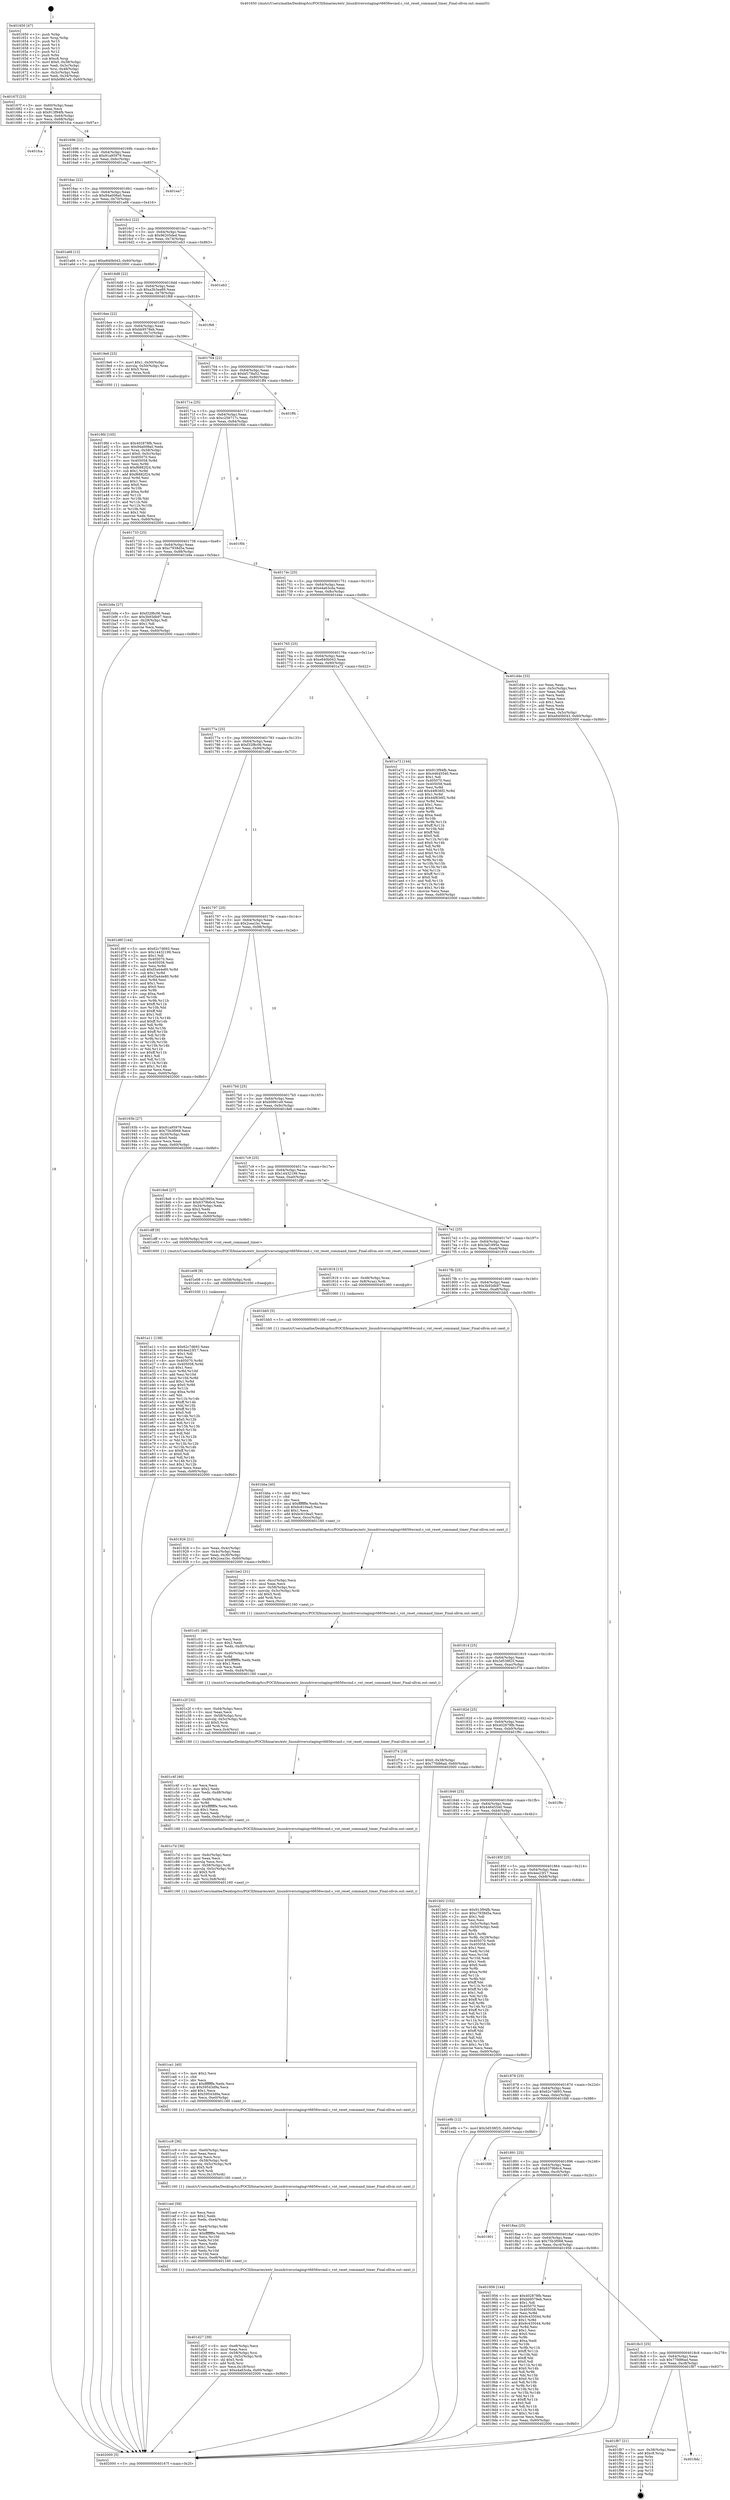 digraph "0x401650" {
  label = "0x401650 (/mnt/c/Users/mathe/Desktop/tcc/POCII/binaries/extr_linuxdriversstagingvt6656wcmd.c_vnt_reset_command_timer_Final-ollvm.out::main(0))"
  labelloc = "t"
  node[shape=record]

  Entry [label="",width=0.3,height=0.3,shape=circle,fillcolor=black,style=filled]
  "0x40167f" [label="{
     0x40167f [23]\l
     | [instrs]\l
     &nbsp;&nbsp;0x40167f \<+3\>: mov -0x60(%rbp),%eax\l
     &nbsp;&nbsp;0x401682 \<+2\>: mov %eax,%ecx\l
     &nbsp;&nbsp;0x401684 \<+6\>: sub $0x913f94fb,%ecx\l
     &nbsp;&nbsp;0x40168a \<+3\>: mov %eax,-0x64(%rbp)\l
     &nbsp;&nbsp;0x40168d \<+3\>: mov %ecx,-0x68(%rbp)\l
     &nbsp;&nbsp;0x401690 \<+6\>: je 0000000000401fca \<main+0x97a\>\l
  }"]
  "0x401fca" [label="{
     0x401fca\l
  }", style=dashed]
  "0x401696" [label="{
     0x401696 [22]\l
     | [instrs]\l
     &nbsp;&nbsp;0x401696 \<+5\>: jmp 000000000040169b \<main+0x4b\>\l
     &nbsp;&nbsp;0x40169b \<+3\>: mov -0x64(%rbp),%eax\l
     &nbsp;&nbsp;0x40169e \<+5\>: sub $0x91a95979,%eax\l
     &nbsp;&nbsp;0x4016a3 \<+3\>: mov %eax,-0x6c(%rbp)\l
     &nbsp;&nbsp;0x4016a6 \<+6\>: je 0000000000401ea7 \<main+0x857\>\l
  }"]
  Exit [label="",width=0.3,height=0.3,shape=circle,fillcolor=black,style=filled,peripheries=2]
  "0x401ea7" [label="{
     0x401ea7\l
  }", style=dashed]
  "0x4016ac" [label="{
     0x4016ac [22]\l
     | [instrs]\l
     &nbsp;&nbsp;0x4016ac \<+5\>: jmp 00000000004016b1 \<main+0x61\>\l
     &nbsp;&nbsp;0x4016b1 \<+3\>: mov -0x64(%rbp),%eax\l
     &nbsp;&nbsp;0x4016b4 \<+5\>: sub $0x94a008a0,%eax\l
     &nbsp;&nbsp;0x4016b9 \<+3\>: mov %eax,-0x70(%rbp)\l
     &nbsp;&nbsp;0x4016bc \<+6\>: je 0000000000401a66 \<main+0x416\>\l
  }"]
  "0x4018dc" [label="{
     0x4018dc\l
  }", style=dashed]
  "0x401a66" [label="{
     0x401a66 [12]\l
     | [instrs]\l
     &nbsp;&nbsp;0x401a66 \<+7\>: movl $0xe840b043,-0x60(%rbp)\l
     &nbsp;&nbsp;0x401a6d \<+5\>: jmp 0000000000402000 \<main+0x9b0\>\l
  }"]
  "0x4016c2" [label="{
     0x4016c2 [22]\l
     | [instrs]\l
     &nbsp;&nbsp;0x4016c2 \<+5\>: jmp 00000000004016c7 \<main+0x77\>\l
     &nbsp;&nbsp;0x4016c7 \<+3\>: mov -0x64(%rbp),%eax\l
     &nbsp;&nbsp;0x4016ca \<+5\>: sub $0x96205ded,%eax\l
     &nbsp;&nbsp;0x4016cf \<+3\>: mov %eax,-0x74(%rbp)\l
     &nbsp;&nbsp;0x4016d2 \<+6\>: je 0000000000401eb3 \<main+0x863\>\l
  }"]
  "0x401f87" [label="{
     0x401f87 [21]\l
     | [instrs]\l
     &nbsp;&nbsp;0x401f87 \<+3\>: mov -0x38(%rbp),%eax\l
     &nbsp;&nbsp;0x401f8a \<+7\>: add $0xc8,%rsp\l
     &nbsp;&nbsp;0x401f91 \<+1\>: pop %rbx\l
     &nbsp;&nbsp;0x401f92 \<+2\>: pop %r12\l
     &nbsp;&nbsp;0x401f94 \<+2\>: pop %r13\l
     &nbsp;&nbsp;0x401f96 \<+2\>: pop %r14\l
     &nbsp;&nbsp;0x401f98 \<+2\>: pop %r15\l
     &nbsp;&nbsp;0x401f9a \<+1\>: pop %rbp\l
     &nbsp;&nbsp;0x401f9b \<+1\>: ret\l
  }"]
  "0x401eb3" [label="{
     0x401eb3\l
  }", style=dashed]
  "0x4016d8" [label="{
     0x4016d8 [22]\l
     | [instrs]\l
     &nbsp;&nbsp;0x4016d8 \<+5\>: jmp 00000000004016dd \<main+0x8d\>\l
     &nbsp;&nbsp;0x4016dd \<+3\>: mov -0x64(%rbp),%eax\l
     &nbsp;&nbsp;0x4016e0 \<+5\>: sub $0xa3b3ea89,%eax\l
     &nbsp;&nbsp;0x4016e5 \<+3\>: mov %eax,-0x78(%rbp)\l
     &nbsp;&nbsp;0x4016e8 \<+6\>: je 0000000000401f68 \<main+0x918\>\l
  }"]
  "0x401e11" [label="{
     0x401e11 [138]\l
     | [instrs]\l
     &nbsp;&nbsp;0x401e11 \<+5\>: mov $0x62c7d693,%eax\l
     &nbsp;&nbsp;0x401e16 \<+5\>: mov $0x4ee23f17,%ecx\l
     &nbsp;&nbsp;0x401e1b \<+2\>: mov $0x1,%dl\l
     &nbsp;&nbsp;0x401e1d \<+2\>: xor %esi,%esi\l
     &nbsp;&nbsp;0x401e1f \<+8\>: mov 0x405070,%r8d\l
     &nbsp;&nbsp;0x401e27 \<+8\>: mov 0x405058,%r9d\l
     &nbsp;&nbsp;0x401e2f \<+3\>: sub $0x1,%esi\l
     &nbsp;&nbsp;0x401e32 \<+3\>: mov %r8d,%r10d\l
     &nbsp;&nbsp;0x401e35 \<+3\>: add %esi,%r10d\l
     &nbsp;&nbsp;0x401e38 \<+4\>: imul %r10d,%r8d\l
     &nbsp;&nbsp;0x401e3c \<+4\>: and $0x1,%r8d\l
     &nbsp;&nbsp;0x401e40 \<+4\>: cmp $0x0,%r8d\l
     &nbsp;&nbsp;0x401e44 \<+4\>: sete %r11b\l
     &nbsp;&nbsp;0x401e48 \<+4\>: cmp $0xa,%r9d\l
     &nbsp;&nbsp;0x401e4c \<+3\>: setl %bl\l
     &nbsp;&nbsp;0x401e4f \<+3\>: mov %r11b,%r14b\l
     &nbsp;&nbsp;0x401e52 \<+4\>: xor $0xff,%r14b\l
     &nbsp;&nbsp;0x401e56 \<+3\>: mov %bl,%r15b\l
     &nbsp;&nbsp;0x401e59 \<+4\>: xor $0xff,%r15b\l
     &nbsp;&nbsp;0x401e5d \<+3\>: xor $0x0,%dl\l
     &nbsp;&nbsp;0x401e60 \<+3\>: mov %r14b,%r12b\l
     &nbsp;&nbsp;0x401e63 \<+4\>: and $0x0,%r12b\l
     &nbsp;&nbsp;0x401e67 \<+3\>: and %dl,%r11b\l
     &nbsp;&nbsp;0x401e6a \<+3\>: mov %r15b,%r13b\l
     &nbsp;&nbsp;0x401e6d \<+4\>: and $0x0,%r13b\l
     &nbsp;&nbsp;0x401e71 \<+2\>: and %dl,%bl\l
     &nbsp;&nbsp;0x401e73 \<+3\>: or %r11b,%r12b\l
     &nbsp;&nbsp;0x401e76 \<+3\>: or %bl,%r13b\l
     &nbsp;&nbsp;0x401e79 \<+3\>: xor %r13b,%r12b\l
     &nbsp;&nbsp;0x401e7c \<+3\>: or %r15b,%r14b\l
     &nbsp;&nbsp;0x401e7f \<+4\>: xor $0xff,%r14b\l
     &nbsp;&nbsp;0x401e83 \<+3\>: or $0x0,%dl\l
     &nbsp;&nbsp;0x401e86 \<+3\>: and %dl,%r14b\l
     &nbsp;&nbsp;0x401e89 \<+3\>: or %r14b,%r12b\l
     &nbsp;&nbsp;0x401e8c \<+4\>: test $0x1,%r12b\l
     &nbsp;&nbsp;0x401e90 \<+3\>: cmovne %ecx,%eax\l
     &nbsp;&nbsp;0x401e93 \<+3\>: mov %eax,-0x60(%rbp)\l
     &nbsp;&nbsp;0x401e96 \<+5\>: jmp 0000000000402000 \<main+0x9b0\>\l
  }"]
  "0x401f68" [label="{
     0x401f68\l
  }", style=dashed]
  "0x4016ee" [label="{
     0x4016ee [22]\l
     | [instrs]\l
     &nbsp;&nbsp;0x4016ee \<+5\>: jmp 00000000004016f3 \<main+0xa3\>\l
     &nbsp;&nbsp;0x4016f3 \<+3\>: mov -0x64(%rbp),%eax\l
     &nbsp;&nbsp;0x4016f6 \<+5\>: sub $0xbb9578eb,%eax\l
     &nbsp;&nbsp;0x4016fb \<+3\>: mov %eax,-0x7c(%rbp)\l
     &nbsp;&nbsp;0x4016fe \<+6\>: je 00000000004019e6 \<main+0x396\>\l
  }"]
  "0x401e08" [label="{
     0x401e08 [9]\l
     | [instrs]\l
     &nbsp;&nbsp;0x401e08 \<+4\>: mov -0x58(%rbp),%rdi\l
     &nbsp;&nbsp;0x401e0c \<+5\>: call 0000000000401030 \<free@plt\>\l
     | [calls]\l
     &nbsp;&nbsp;0x401030 \{1\} (unknown)\l
  }"]
  "0x4019e6" [label="{
     0x4019e6 [23]\l
     | [instrs]\l
     &nbsp;&nbsp;0x4019e6 \<+7\>: movl $0x1,-0x50(%rbp)\l
     &nbsp;&nbsp;0x4019ed \<+4\>: movslq -0x50(%rbp),%rax\l
     &nbsp;&nbsp;0x4019f1 \<+4\>: shl $0x5,%rax\l
     &nbsp;&nbsp;0x4019f5 \<+3\>: mov %rax,%rdi\l
     &nbsp;&nbsp;0x4019f8 \<+5\>: call 0000000000401050 \<malloc@plt\>\l
     | [calls]\l
     &nbsp;&nbsp;0x401050 \{1\} (unknown)\l
  }"]
  "0x401704" [label="{
     0x401704 [22]\l
     | [instrs]\l
     &nbsp;&nbsp;0x401704 \<+5\>: jmp 0000000000401709 \<main+0xb9\>\l
     &nbsp;&nbsp;0x401709 \<+3\>: mov -0x64(%rbp),%eax\l
     &nbsp;&nbsp;0x40170c \<+5\>: sub $0xbf178a52,%eax\l
     &nbsp;&nbsp;0x401711 \<+3\>: mov %eax,-0x80(%rbp)\l
     &nbsp;&nbsp;0x401714 \<+6\>: je 0000000000401ff4 \<main+0x9a4\>\l
  }"]
  "0x401d27" [label="{
     0x401d27 [39]\l
     | [instrs]\l
     &nbsp;&nbsp;0x401d27 \<+6\>: mov -0xe8(%rbp),%ecx\l
     &nbsp;&nbsp;0x401d2d \<+3\>: imul %eax,%ecx\l
     &nbsp;&nbsp;0x401d30 \<+4\>: mov -0x58(%rbp),%rsi\l
     &nbsp;&nbsp;0x401d34 \<+4\>: movslq -0x5c(%rbp),%rdi\l
     &nbsp;&nbsp;0x401d38 \<+4\>: shl $0x5,%rdi\l
     &nbsp;&nbsp;0x401d3c \<+3\>: add %rdi,%rsi\l
     &nbsp;&nbsp;0x401d3f \<+3\>: mov %ecx,0x18(%rsi)\l
     &nbsp;&nbsp;0x401d42 \<+7\>: movl $0xe4a63cda,-0x60(%rbp)\l
     &nbsp;&nbsp;0x401d49 \<+5\>: jmp 0000000000402000 \<main+0x9b0\>\l
  }"]
  "0x401ff4" [label="{
     0x401ff4\l
  }", style=dashed]
  "0x40171a" [label="{
     0x40171a [25]\l
     | [instrs]\l
     &nbsp;&nbsp;0x40171a \<+5\>: jmp 000000000040171f \<main+0xcf\>\l
     &nbsp;&nbsp;0x40171f \<+3\>: mov -0x64(%rbp),%eax\l
     &nbsp;&nbsp;0x401722 \<+5\>: sub $0xc256717c,%eax\l
     &nbsp;&nbsp;0x401727 \<+6\>: mov %eax,-0x84(%rbp)\l
     &nbsp;&nbsp;0x40172d \<+6\>: je 0000000000401f0b \<main+0x8bb\>\l
  }"]
  "0x401ced" [label="{
     0x401ced [58]\l
     | [instrs]\l
     &nbsp;&nbsp;0x401ced \<+2\>: xor %ecx,%ecx\l
     &nbsp;&nbsp;0x401cef \<+5\>: mov $0x2,%edx\l
     &nbsp;&nbsp;0x401cf4 \<+6\>: mov %edx,-0xe4(%rbp)\l
     &nbsp;&nbsp;0x401cfa \<+1\>: cltd\l
     &nbsp;&nbsp;0x401cfb \<+7\>: mov -0xe4(%rbp),%r8d\l
     &nbsp;&nbsp;0x401d02 \<+3\>: idiv %r8d\l
     &nbsp;&nbsp;0x401d05 \<+6\>: imul $0xfffffffe,%edx,%edx\l
     &nbsp;&nbsp;0x401d0b \<+3\>: mov %ecx,%r10d\l
     &nbsp;&nbsp;0x401d0e \<+3\>: sub %edx,%r10d\l
     &nbsp;&nbsp;0x401d11 \<+2\>: mov %ecx,%edx\l
     &nbsp;&nbsp;0x401d13 \<+3\>: sub $0x1,%edx\l
     &nbsp;&nbsp;0x401d16 \<+3\>: add %edx,%r10d\l
     &nbsp;&nbsp;0x401d19 \<+3\>: sub %r10d,%ecx\l
     &nbsp;&nbsp;0x401d1c \<+6\>: mov %ecx,-0xe8(%rbp)\l
     &nbsp;&nbsp;0x401d22 \<+5\>: call 0000000000401160 \<next_i\>\l
     | [calls]\l
     &nbsp;&nbsp;0x401160 \{1\} (/mnt/c/Users/mathe/Desktop/tcc/POCII/binaries/extr_linuxdriversstagingvt6656wcmd.c_vnt_reset_command_timer_Final-ollvm.out::next_i)\l
  }"]
  "0x401f0b" [label="{
     0x401f0b\l
  }", style=dashed]
  "0x401733" [label="{
     0x401733 [25]\l
     | [instrs]\l
     &nbsp;&nbsp;0x401733 \<+5\>: jmp 0000000000401738 \<main+0xe8\>\l
     &nbsp;&nbsp;0x401738 \<+3\>: mov -0x64(%rbp),%eax\l
     &nbsp;&nbsp;0x40173b \<+5\>: sub $0xc7938d5a,%eax\l
     &nbsp;&nbsp;0x401740 \<+6\>: mov %eax,-0x88(%rbp)\l
     &nbsp;&nbsp;0x401746 \<+6\>: je 0000000000401b9a \<main+0x54a\>\l
  }"]
  "0x401cc9" [label="{
     0x401cc9 [36]\l
     | [instrs]\l
     &nbsp;&nbsp;0x401cc9 \<+6\>: mov -0xe0(%rbp),%ecx\l
     &nbsp;&nbsp;0x401ccf \<+3\>: imul %eax,%ecx\l
     &nbsp;&nbsp;0x401cd2 \<+3\>: movslq %ecx,%rsi\l
     &nbsp;&nbsp;0x401cd5 \<+4\>: mov -0x58(%rbp),%rdi\l
     &nbsp;&nbsp;0x401cd9 \<+4\>: movslq -0x5c(%rbp),%r9\l
     &nbsp;&nbsp;0x401cdd \<+4\>: shl $0x5,%r9\l
     &nbsp;&nbsp;0x401ce1 \<+3\>: add %r9,%rdi\l
     &nbsp;&nbsp;0x401ce4 \<+4\>: mov %rsi,0x10(%rdi)\l
     &nbsp;&nbsp;0x401ce8 \<+5\>: call 0000000000401160 \<next_i\>\l
     | [calls]\l
     &nbsp;&nbsp;0x401160 \{1\} (/mnt/c/Users/mathe/Desktop/tcc/POCII/binaries/extr_linuxdriversstagingvt6656wcmd.c_vnt_reset_command_timer_Final-ollvm.out::next_i)\l
  }"]
  "0x401b9a" [label="{
     0x401b9a [27]\l
     | [instrs]\l
     &nbsp;&nbsp;0x401b9a \<+5\>: mov $0xf32f8c06,%eax\l
     &nbsp;&nbsp;0x401b9f \<+5\>: mov $0x3b93db97,%ecx\l
     &nbsp;&nbsp;0x401ba4 \<+3\>: mov -0x29(%rbp),%dl\l
     &nbsp;&nbsp;0x401ba7 \<+3\>: test $0x1,%dl\l
     &nbsp;&nbsp;0x401baa \<+3\>: cmovne %ecx,%eax\l
     &nbsp;&nbsp;0x401bad \<+3\>: mov %eax,-0x60(%rbp)\l
     &nbsp;&nbsp;0x401bb0 \<+5\>: jmp 0000000000402000 \<main+0x9b0\>\l
  }"]
  "0x40174c" [label="{
     0x40174c [25]\l
     | [instrs]\l
     &nbsp;&nbsp;0x40174c \<+5\>: jmp 0000000000401751 \<main+0x101\>\l
     &nbsp;&nbsp;0x401751 \<+3\>: mov -0x64(%rbp),%eax\l
     &nbsp;&nbsp;0x401754 \<+5\>: sub $0xe4a63cda,%eax\l
     &nbsp;&nbsp;0x401759 \<+6\>: mov %eax,-0x8c(%rbp)\l
     &nbsp;&nbsp;0x40175f \<+6\>: je 0000000000401d4e \<main+0x6fe\>\l
  }"]
  "0x401ca1" [label="{
     0x401ca1 [40]\l
     | [instrs]\l
     &nbsp;&nbsp;0x401ca1 \<+5\>: mov $0x2,%ecx\l
     &nbsp;&nbsp;0x401ca6 \<+1\>: cltd\l
     &nbsp;&nbsp;0x401ca7 \<+2\>: idiv %ecx\l
     &nbsp;&nbsp;0x401ca9 \<+6\>: imul $0xfffffffe,%edx,%ecx\l
     &nbsp;&nbsp;0x401caf \<+6\>: sub $0x59543d9a,%ecx\l
     &nbsp;&nbsp;0x401cb5 \<+3\>: add $0x1,%ecx\l
     &nbsp;&nbsp;0x401cb8 \<+6\>: add $0x59543d9a,%ecx\l
     &nbsp;&nbsp;0x401cbe \<+6\>: mov %ecx,-0xe0(%rbp)\l
     &nbsp;&nbsp;0x401cc4 \<+5\>: call 0000000000401160 \<next_i\>\l
     | [calls]\l
     &nbsp;&nbsp;0x401160 \{1\} (/mnt/c/Users/mathe/Desktop/tcc/POCII/binaries/extr_linuxdriversstagingvt6656wcmd.c_vnt_reset_command_timer_Final-ollvm.out::next_i)\l
  }"]
  "0x401d4e" [label="{
     0x401d4e [33]\l
     | [instrs]\l
     &nbsp;&nbsp;0x401d4e \<+2\>: xor %eax,%eax\l
     &nbsp;&nbsp;0x401d50 \<+3\>: mov -0x5c(%rbp),%ecx\l
     &nbsp;&nbsp;0x401d53 \<+2\>: mov %eax,%edx\l
     &nbsp;&nbsp;0x401d55 \<+2\>: sub %ecx,%edx\l
     &nbsp;&nbsp;0x401d57 \<+2\>: mov %eax,%ecx\l
     &nbsp;&nbsp;0x401d59 \<+3\>: sub $0x1,%ecx\l
     &nbsp;&nbsp;0x401d5c \<+2\>: add %ecx,%edx\l
     &nbsp;&nbsp;0x401d5e \<+2\>: sub %edx,%eax\l
     &nbsp;&nbsp;0x401d60 \<+3\>: mov %eax,-0x5c(%rbp)\l
     &nbsp;&nbsp;0x401d63 \<+7\>: movl $0xe840b043,-0x60(%rbp)\l
     &nbsp;&nbsp;0x401d6a \<+5\>: jmp 0000000000402000 \<main+0x9b0\>\l
  }"]
  "0x401765" [label="{
     0x401765 [25]\l
     | [instrs]\l
     &nbsp;&nbsp;0x401765 \<+5\>: jmp 000000000040176a \<main+0x11a\>\l
     &nbsp;&nbsp;0x40176a \<+3\>: mov -0x64(%rbp),%eax\l
     &nbsp;&nbsp;0x40176d \<+5\>: sub $0xe840b043,%eax\l
     &nbsp;&nbsp;0x401772 \<+6\>: mov %eax,-0x90(%rbp)\l
     &nbsp;&nbsp;0x401778 \<+6\>: je 0000000000401a72 \<main+0x422\>\l
  }"]
  "0x401c7d" [label="{
     0x401c7d [36]\l
     | [instrs]\l
     &nbsp;&nbsp;0x401c7d \<+6\>: mov -0xdc(%rbp),%ecx\l
     &nbsp;&nbsp;0x401c83 \<+3\>: imul %eax,%ecx\l
     &nbsp;&nbsp;0x401c86 \<+3\>: movslq %ecx,%rsi\l
     &nbsp;&nbsp;0x401c89 \<+4\>: mov -0x58(%rbp),%rdi\l
     &nbsp;&nbsp;0x401c8d \<+4\>: movslq -0x5c(%rbp),%r9\l
     &nbsp;&nbsp;0x401c91 \<+4\>: shl $0x5,%r9\l
     &nbsp;&nbsp;0x401c95 \<+3\>: add %r9,%rdi\l
     &nbsp;&nbsp;0x401c98 \<+4\>: mov %rsi,0x8(%rdi)\l
     &nbsp;&nbsp;0x401c9c \<+5\>: call 0000000000401160 \<next_i\>\l
     | [calls]\l
     &nbsp;&nbsp;0x401160 \{1\} (/mnt/c/Users/mathe/Desktop/tcc/POCII/binaries/extr_linuxdriversstagingvt6656wcmd.c_vnt_reset_command_timer_Final-ollvm.out::next_i)\l
  }"]
  "0x401a72" [label="{
     0x401a72 [144]\l
     | [instrs]\l
     &nbsp;&nbsp;0x401a72 \<+5\>: mov $0x913f94fb,%eax\l
     &nbsp;&nbsp;0x401a77 \<+5\>: mov $0x44645540,%ecx\l
     &nbsp;&nbsp;0x401a7c \<+2\>: mov $0x1,%dl\l
     &nbsp;&nbsp;0x401a7e \<+7\>: mov 0x405070,%esi\l
     &nbsp;&nbsp;0x401a85 \<+7\>: mov 0x405058,%edi\l
     &nbsp;&nbsp;0x401a8c \<+3\>: mov %esi,%r8d\l
     &nbsp;&nbsp;0x401a8f \<+7\>: add $0x44f636f2,%r8d\l
     &nbsp;&nbsp;0x401a96 \<+4\>: sub $0x1,%r8d\l
     &nbsp;&nbsp;0x401a9a \<+7\>: sub $0x44f636f2,%r8d\l
     &nbsp;&nbsp;0x401aa1 \<+4\>: imul %r8d,%esi\l
     &nbsp;&nbsp;0x401aa5 \<+3\>: and $0x1,%esi\l
     &nbsp;&nbsp;0x401aa8 \<+3\>: cmp $0x0,%esi\l
     &nbsp;&nbsp;0x401aab \<+4\>: sete %r9b\l
     &nbsp;&nbsp;0x401aaf \<+3\>: cmp $0xa,%edi\l
     &nbsp;&nbsp;0x401ab2 \<+4\>: setl %r10b\l
     &nbsp;&nbsp;0x401ab6 \<+3\>: mov %r9b,%r11b\l
     &nbsp;&nbsp;0x401ab9 \<+4\>: xor $0xff,%r11b\l
     &nbsp;&nbsp;0x401abd \<+3\>: mov %r10b,%bl\l
     &nbsp;&nbsp;0x401ac0 \<+3\>: xor $0xff,%bl\l
     &nbsp;&nbsp;0x401ac3 \<+3\>: xor $0x0,%dl\l
     &nbsp;&nbsp;0x401ac6 \<+3\>: mov %r11b,%r14b\l
     &nbsp;&nbsp;0x401ac9 \<+4\>: and $0x0,%r14b\l
     &nbsp;&nbsp;0x401acd \<+3\>: and %dl,%r9b\l
     &nbsp;&nbsp;0x401ad0 \<+3\>: mov %bl,%r15b\l
     &nbsp;&nbsp;0x401ad3 \<+4\>: and $0x0,%r15b\l
     &nbsp;&nbsp;0x401ad7 \<+3\>: and %dl,%r10b\l
     &nbsp;&nbsp;0x401ada \<+3\>: or %r9b,%r14b\l
     &nbsp;&nbsp;0x401add \<+3\>: or %r10b,%r15b\l
     &nbsp;&nbsp;0x401ae0 \<+3\>: xor %r15b,%r14b\l
     &nbsp;&nbsp;0x401ae3 \<+3\>: or %bl,%r11b\l
     &nbsp;&nbsp;0x401ae6 \<+4\>: xor $0xff,%r11b\l
     &nbsp;&nbsp;0x401aea \<+3\>: or $0x0,%dl\l
     &nbsp;&nbsp;0x401aed \<+3\>: and %dl,%r11b\l
     &nbsp;&nbsp;0x401af0 \<+3\>: or %r11b,%r14b\l
     &nbsp;&nbsp;0x401af3 \<+4\>: test $0x1,%r14b\l
     &nbsp;&nbsp;0x401af7 \<+3\>: cmovne %ecx,%eax\l
     &nbsp;&nbsp;0x401afa \<+3\>: mov %eax,-0x60(%rbp)\l
     &nbsp;&nbsp;0x401afd \<+5\>: jmp 0000000000402000 \<main+0x9b0\>\l
  }"]
  "0x40177e" [label="{
     0x40177e [25]\l
     | [instrs]\l
     &nbsp;&nbsp;0x40177e \<+5\>: jmp 0000000000401783 \<main+0x133\>\l
     &nbsp;&nbsp;0x401783 \<+3\>: mov -0x64(%rbp),%eax\l
     &nbsp;&nbsp;0x401786 \<+5\>: sub $0xf32f8c06,%eax\l
     &nbsp;&nbsp;0x40178b \<+6\>: mov %eax,-0x94(%rbp)\l
     &nbsp;&nbsp;0x401791 \<+6\>: je 0000000000401d6f \<main+0x71f\>\l
  }"]
  "0x401c4f" [label="{
     0x401c4f [46]\l
     | [instrs]\l
     &nbsp;&nbsp;0x401c4f \<+2\>: xor %ecx,%ecx\l
     &nbsp;&nbsp;0x401c51 \<+5\>: mov $0x2,%edx\l
     &nbsp;&nbsp;0x401c56 \<+6\>: mov %edx,-0xd8(%rbp)\l
     &nbsp;&nbsp;0x401c5c \<+1\>: cltd\l
     &nbsp;&nbsp;0x401c5d \<+7\>: mov -0xd8(%rbp),%r8d\l
     &nbsp;&nbsp;0x401c64 \<+3\>: idiv %r8d\l
     &nbsp;&nbsp;0x401c67 \<+6\>: imul $0xfffffffe,%edx,%edx\l
     &nbsp;&nbsp;0x401c6d \<+3\>: sub $0x1,%ecx\l
     &nbsp;&nbsp;0x401c70 \<+2\>: sub %ecx,%edx\l
     &nbsp;&nbsp;0x401c72 \<+6\>: mov %edx,-0xdc(%rbp)\l
     &nbsp;&nbsp;0x401c78 \<+5\>: call 0000000000401160 \<next_i\>\l
     | [calls]\l
     &nbsp;&nbsp;0x401160 \{1\} (/mnt/c/Users/mathe/Desktop/tcc/POCII/binaries/extr_linuxdriversstagingvt6656wcmd.c_vnt_reset_command_timer_Final-ollvm.out::next_i)\l
  }"]
  "0x401d6f" [label="{
     0x401d6f [144]\l
     | [instrs]\l
     &nbsp;&nbsp;0x401d6f \<+5\>: mov $0x62c7d693,%eax\l
     &nbsp;&nbsp;0x401d74 \<+5\>: mov $0x14432199,%ecx\l
     &nbsp;&nbsp;0x401d79 \<+2\>: mov $0x1,%dl\l
     &nbsp;&nbsp;0x401d7b \<+7\>: mov 0x405070,%esi\l
     &nbsp;&nbsp;0x401d82 \<+7\>: mov 0x405058,%edi\l
     &nbsp;&nbsp;0x401d89 \<+3\>: mov %esi,%r8d\l
     &nbsp;&nbsp;0x401d8c \<+7\>: sub $0xf3a44e80,%r8d\l
     &nbsp;&nbsp;0x401d93 \<+4\>: sub $0x1,%r8d\l
     &nbsp;&nbsp;0x401d97 \<+7\>: add $0xf3a44e80,%r8d\l
     &nbsp;&nbsp;0x401d9e \<+4\>: imul %r8d,%esi\l
     &nbsp;&nbsp;0x401da2 \<+3\>: and $0x1,%esi\l
     &nbsp;&nbsp;0x401da5 \<+3\>: cmp $0x0,%esi\l
     &nbsp;&nbsp;0x401da8 \<+4\>: sete %r9b\l
     &nbsp;&nbsp;0x401dac \<+3\>: cmp $0xa,%edi\l
     &nbsp;&nbsp;0x401daf \<+4\>: setl %r10b\l
     &nbsp;&nbsp;0x401db3 \<+3\>: mov %r9b,%r11b\l
     &nbsp;&nbsp;0x401db6 \<+4\>: xor $0xff,%r11b\l
     &nbsp;&nbsp;0x401dba \<+3\>: mov %r10b,%bl\l
     &nbsp;&nbsp;0x401dbd \<+3\>: xor $0xff,%bl\l
     &nbsp;&nbsp;0x401dc0 \<+3\>: xor $0x1,%dl\l
     &nbsp;&nbsp;0x401dc3 \<+3\>: mov %r11b,%r14b\l
     &nbsp;&nbsp;0x401dc6 \<+4\>: and $0xff,%r14b\l
     &nbsp;&nbsp;0x401dca \<+3\>: and %dl,%r9b\l
     &nbsp;&nbsp;0x401dcd \<+3\>: mov %bl,%r15b\l
     &nbsp;&nbsp;0x401dd0 \<+4\>: and $0xff,%r15b\l
     &nbsp;&nbsp;0x401dd4 \<+3\>: and %dl,%r10b\l
     &nbsp;&nbsp;0x401dd7 \<+3\>: or %r9b,%r14b\l
     &nbsp;&nbsp;0x401dda \<+3\>: or %r10b,%r15b\l
     &nbsp;&nbsp;0x401ddd \<+3\>: xor %r15b,%r14b\l
     &nbsp;&nbsp;0x401de0 \<+3\>: or %bl,%r11b\l
     &nbsp;&nbsp;0x401de3 \<+4\>: xor $0xff,%r11b\l
     &nbsp;&nbsp;0x401de7 \<+3\>: or $0x1,%dl\l
     &nbsp;&nbsp;0x401dea \<+3\>: and %dl,%r11b\l
     &nbsp;&nbsp;0x401ded \<+3\>: or %r11b,%r14b\l
     &nbsp;&nbsp;0x401df0 \<+4\>: test $0x1,%r14b\l
     &nbsp;&nbsp;0x401df4 \<+3\>: cmovne %ecx,%eax\l
     &nbsp;&nbsp;0x401df7 \<+3\>: mov %eax,-0x60(%rbp)\l
     &nbsp;&nbsp;0x401dfa \<+5\>: jmp 0000000000402000 \<main+0x9b0\>\l
  }"]
  "0x401797" [label="{
     0x401797 [25]\l
     | [instrs]\l
     &nbsp;&nbsp;0x401797 \<+5\>: jmp 000000000040179c \<main+0x14c\>\l
     &nbsp;&nbsp;0x40179c \<+3\>: mov -0x64(%rbp),%eax\l
     &nbsp;&nbsp;0x40179f \<+5\>: sub $0x2cea1bc,%eax\l
     &nbsp;&nbsp;0x4017a4 \<+6\>: mov %eax,-0x98(%rbp)\l
     &nbsp;&nbsp;0x4017aa \<+6\>: je 000000000040193b \<main+0x2eb\>\l
  }"]
  "0x401c2f" [label="{
     0x401c2f [32]\l
     | [instrs]\l
     &nbsp;&nbsp;0x401c2f \<+6\>: mov -0xd4(%rbp),%ecx\l
     &nbsp;&nbsp;0x401c35 \<+3\>: imul %eax,%ecx\l
     &nbsp;&nbsp;0x401c38 \<+4\>: mov -0x58(%rbp),%rsi\l
     &nbsp;&nbsp;0x401c3c \<+4\>: movslq -0x5c(%rbp),%rdi\l
     &nbsp;&nbsp;0x401c40 \<+4\>: shl $0x5,%rdi\l
     &nbsp;&nbsp;0x401c44 \<+3\>: add %rdi,%rsi\l
     &nbsp;&nbsp;0x401c47 \<+3\>: mov %ecx,0x4(%rsi)\l
     &nbsp;&nbsp;0x401c4a \<+5\>: call 0000000000401160 \<next_i\>\l
     | [calls]\l
     &nbsp;&nbsp;0x401160 \{1\} (/mnt/c/Users/mathe/Desktop/tcc/POCII/binaries/extr_linuxdriversstagingvt6656wcmd.c_vnt_reset_command_timer_Final-ollvm.out::next_i)\l
  }"]
  "0x40193b" [label="{
     0x40193b [27]\l
     | [instrs]\l
     &nbsp;&nbsp;0x40193b \<+5\>: mov $0x91a95979,%eax\l
     &nbsp;&nbsp;0x401940 \<+5\>: mov $0x75b3f068,%ecx\l
     &nbsp;&nbsp;0x401945 \<+3\>: mov -0x30(%rbp),%edx\l
     &nbsp;&nbsp;0x401948 \<+3\>: cmp $0x0,%edx\l
     &nbsp;&nbsp;0x40194b \<+3\>: cmove %ecx,%eax\l
     &nbsp;&nbsp;0x40194e \<+3\>: mov %eax,-0x60(%rbp)\l
     &nbsp;&nbsp;0x401951 \<+5\>: jmp 0000000000402000 \<main+0x9b0\>\l
  }"]
  "0x4017b0" [label="{
     0x4017b0 [25]\l
     | [instrs]\l
     &nbsp;&nbsp;0x4017b0 \<+5\>: jmp 00000000004017b5 \<main+0x165\>\l
     &nbsp;&nbsp;0x4017b5 \<+3\>: mov -0x64(%rbp),%eax\l
     &nbsp;&nbsp;0x4017b8 \<+5\>: sub $0xb0861e9,%eax\l
     &nbsp;&nbsp;0x4017bd \<+6\>: mov %eax,-0x9c(%rbp)\l
     &nbsp;&nbsp;0x4017c3 \<+6\>: je 00000000004018e6 \<main+0x296\>\l
  }"]
  "0x401c01" [label="{
     0x401c01 [46]\l
     | [instrs]\l
     &nbsp;&nbsp;0x401c01 \<+2\>: xor %ecx,%ecx\l
     &nbsp;&nbsp;0x401c03 \<+5\>: mov $0x2,%edx\l
     &nbsp;&nbsp;0x401c08 \<+6\>: mov %edx,-0xd0(%rbp)\l
     &nbsp;&nbsp;0x401c0e \<+1\>: cltd\l
     &nbsp;&nbsp;0x401c0f \<+7\>: mov -0xd0(%rbp),%r8d\l
     &nbsp;&nbsp;0x401c16 \<+3\>: idiv %r8d\l
     &nbsp;&nbsp;0x401c19 \<+6\>: imul $0xfffffffe,%edx,%edx\l
     &nbsp;&nbsp;0x401c1f \<+3\>: sub $0x1,%ecx\l
     &nbsp;&nbsp;0x401c22 \<+2\>: sub %ecx,%edx\l
     &nbsp;&nbsp;0x401c24 \<+6\>: mov %edx,-0xd4(%rbp)\l
     &nbsp;&nbsp;0x401c2a \<+5\>: call 0000000000401160 \<next_i\>\l
     | [calls]\l
     &nbsp;&nbsp;0x401160 \{1\} (/mnt/c/Users/mathe/Desktop/tcc/POCII/binaries/extr_linuxdriversstagingvt6656wcmd.c_vnt_reset_command_timer_Final-ollvm.out::next_i)\l
  }"]
  "0x4018e6" [label="{
     0x4018e6 [27]\l
     | [instrs]\l
     &nbsp;&nbsp;0x4018e6 \<+5\>: mov $0x3af1995e,%eax\l
     &nbsp;&nbsp;0x4018eb \<+5\>: mov $0x6379b6c4,%ecx\l
     &nbsp;&nbsp;0x4018f0 \<+3\>: mov -0x34(%rbp),%edx\l
     &nbsp;&nbsp;0x4018f3 \<+3\>: cmp $0x2,%edx\l
     &nbsp;&nbsp;0x4018f6 \<+3\>: cmovne %ecx,%eax\l
     &nbsp;&nbsp;0x4018f9 \<+3\>: mov %eax,-0x60(%rbp)\l
     &nbsp;&nbsp;0x4018fc \<+5\>: jmp 0000000000402000 \<main+0x9b0\>\l
  }"]
  "0x4017c9" [label="{
     0x4017c9 [25]\l
     | [instrs]\l
     &nbsp;&nbsp;0x4017c9 \<+5\>: jmp 00000000004017ce \<main+0x17e\>\l
     &nbsp;&nbsp;0x4017ce \<+3\>: mov -0x64(%rbp),%eax\l
     &nbsp;&nbsp;0x4017d1 \<+5\>: sub $0x14432199,%eax\l
     &nbsp;&nbsp;0x4017d6 \<+6\>: mov %eax,-0xa0(%rbp)\l
     &nbsp;&nbsp;0x4017dc \<+6\>: je 0000000000401dff \<main+0x7af\>\l
  }"]
  "0x402000" [label="{
     0x402000 [5]\l
     | [instrs]\l
     &nbsp;&nbsp;0x402000 \<+5\>: jmp 000000000040167f \<main+0x2f\>\l
  }"]
  "0x401650" [label="{
     0x401650 [47]\l
     | [instrs]\l
     &nbsp;&nbsp;0x401650 \<+1\>: push %rbp\l
     &nbsp;&nbsp;0x401651 \<+3\>: mov %rsp,%rbp\l
     &nbsp;&nbsp;0x401654 \<+2\>: push %r15\l
     &nbsp;&nbsp;0x401656 \<+2\>: push %r14\l
     &nbsp;&nbsp;0x401658 \<+2\>: push %r13\l
     &nbsp;&nbsp;0x40165a \<+2\>: push %r12\l
     &nbsp;&nbsp;0x40165c \<+1\>: push %rbx\l
     &nbsp;&nbsp;0x40165d \<+7\>: sub $0xc8,%rsp\l
     &nbsp;&nbsp;0x401664 \<+7\>: movl $0x0,-0x38(%rbp)\l
     &nbsp;&nbsp;0x40166b \<+3\>: mov %edi,-0x3c(%rbp)\l
     &nbsp;&nbsp;0x40166e \<+4\>: mov %rsi,-0x48(%rbp)\l
     &nbsp;&nbsp;0x401672 \<+3\>: mov -0x3c(%rbp),%edi\l
     &nbsp;&nbsp;0x401675 \<+3\>: mov %edi,-0x34(%rbp)\l
     &nbsp;&nbsp;0x401678 \<+7\>: movl $0xb0861e9,-0x60(%rbp)\l
  }"]
  "0x401be2" [label="{
     0x401be2 [31]\l
     | [instrs]\l
     &nbsp;&nbsp;0x401be2 \<+6\>: mov -0xcc(%rbp),%ecx\l
     &nbsp;&nbsp;0x401be8 \<+3\>: imul %eax,%ecx\l
     &nbsp;&nbsp;0x401beb \<+4\>: mov -0x58(%rbp),%rsi\l
     &nbsp;&nbsp;0x401bef \<+4\>: movslq -0x5c(%rbp),%rdi\l
     &nbsp;&nbsp;0x401bf3 \<+4\>: shl $0x5,%rdi\l
     &nbsp;&nbsp;0x401bf7 \<+3\>: add %rdi,%rsi\l
     &nbsp;&nbsp;0x401bfa \<+2\>: mov %ecx,(%rsi)\l
     &nbsp;&nbsp;0x401bfc \<+5\>: call 0000000000401160 \<next_i\>\l
     | [calls]\l
     &nbsp;&nbsp;0x401160 \{1\} (/mnt/c/Users/mathe/Desktop/tcc/POCII/binaries/extr_linuxdriversstagingvt6656wcmd.c_vnt_reset_command_timer_Final-ollvm.out::next_i)\l
  }"]
  "0x401dff" [label="{
     0x401dff [9]\l
     | [instrs]\l
     &nbsp;&nbsp;0x401dff \<+4\>: mov -0x58(%rbp),%rdi\l
     &nbsp;&nbsp;0x401e03 \<+5\>: call 0000000000401600 \<vnt_reset_command_timer\>\l
     | [calls]\l
     &nbsp;&nbsp;0x401600 \{1\} (/mnt/c/Users/mathe/Desktop/tcc/POCII/binaries/extr_linuxdriversstagingvt6656wcmd.c_vnt_reset_command_timer_Final-ollvm.out::vnt_reset_command_timer)\l
  }"]
  "0x4017e2" [label="{
     0x4017e2 [25]\l
     | [instrs]\l
     &nbsp;&nbsp;0x4017e2 \<+5\>: jmp 00000000004017e7 \<main+0x197\>\l
     &nbsp;&nbsp;0x4017e7 \<+3\>: mov -0x64(%rbp),%eax\l
     &nbsp;&nbsp;0x4017ea \<+5\>: sub $0x3af1995e,%eax\l
     &nbsp;&nbsp;0x4017ef \<+6\>: mov %eax,-0xa4(%rbp)\l
     &nbsp;&nbsp;0x4017f5 \<+6\>: je 0000000000401919 \<main+0x2c9\>\l
  }"]
  "0x401bba" [label="{
     0x401bba [40]\l
     | [instrs]\l
     &nbsp;&nbsp;0x401bba \<+5\>: mov $0x2,%ecx\l
     &nbsp;&nbsp;0x401bbf \<+1\>: cltd\l
     &nbsp;&nbsp;0x401bc0 \<+2\>: idiv %ecx\l
     &nbsp;&nbsp;0x401bc2 \<+6\>: imul $0xfffffffe,%edx,%ecx\l
     &nbsp;&nbsp;0x401bc8 \<+6\>: sub $0xbc610ea5,%ecx\l
     &nbsp;&nbsp;0x401bce \<+3\>: add $0x1,%ecx\l
     &nbsp;&nbsp;0x401bd1 \<+6\>: add $0xbc610ea5,%ecx\l
     &nbsp;&nbsp;0x401bd7 \<+6\>: mov %ecx,-0xcc(%rbp)\l
     &nbsp;&nbsp;0x401bdd \<+5\>: call 0000000000401160 \<next_i\>\l
     | [calls]\l
     &nbsp;&nbsp;0x401160 \{1\} (/mnt/c/Users/mathe/Desktop/tcc/POCII/binaries/extr_linuxdriversstagingvt6656wcmd.c_vnt_reset_command_timer_Final-ollvm.out::next_i)\l
  }"]
  "0x401919" [label="{
     0x401919 [13]\l
     | [instrs]\l
     &nbsp;&nbsp;0x401919 \<+4\>: mov -0x48(%rbp),%rax\l
     &nbsp;&nbsp;0x40191d \<+4\>: mov 0x8(%rax),%rdi\l
     &nbsp;&nbsp;0x401921 \<+5\>: call 0000000000401060 \<atoi@plt\>\l
     | [calls]\l
     &nbsp;&nbsp;0x401060 \{1\} (unknown)\l
  }"]
  "0x4017fb" [label="{
     0x4017fb [25]\l
     | [instrs]\l
     &nbsp;&nbsp;0x4017fb \<+5\>: jmp 0000000000401800 \<main+0x1b0\>\l
     &nbsp;&nbsp;0x401800 \<+3\>: mov -0x64(%rbp),%eax\l
     &nbsp;&nbsp;0x401803 \<+5\>: sub $0x3b93db97,%eax\l
     &nbsp;&nbsp;0x401808 \<+6\>: mov %eax,-0xa8(%rbp)\l
     &nbsp;&nbsp;0x40180e \<+6\>: je 0000000000401bb5 \<main+0x565\>\l
  }"]
  "0x401926" [label="{
     0x401926 [21]\l
     | [instrs]\l
     &nbsp;&nbsp;0x401926 \<+3\>: mov %eax,-0x4c(%rbp)\l
     &nbsp;&nbsp;0x401929 \<+3\>: mov -0x4c(%rbp),%eax\l
     &nbsp;&nbsp;0x40192c \<+3\>: mov %eax,-0x30(%rbp)\l
     &nbsp;&nbsp;0x40192f \<+7\>: movl $0x2cea1bc,-0x60(%rbp)\l
     &nbsp;&nbsp;0x401936 \<+5\>: jmp 0000000000402000 \<main+0x9b0\>\l
  }"]
  "0x4019fd" [label="{
     0x4019fd [105]\l
     | [instrs]\l
     &nbsp;&nbsp;0x4019fd \<+5\>: mov $0x402878fb,%ecx\l
     &nbsp;&nbsp;0x401a02 \<+5\>: mov $0x94a008a0,%edx\l
     &nbsp;&nbsp;0x401a07 \<+4\>: mov %rax,-0x58(%rbp)\l
     &nbsp;&nbsp;0x401a0b \<+7\>: movl $0x0,-0x5c(%rbp)\l
     &nbsp;&nbsp;0x401a12 \<+7\>: mov 0x405070,%esi\l
     &nbsp;&nbsp;0x401a19 \<+8\>: mov 0x405058,%r8d\l
     &nbsp;&nbsp;0x401a21 \<+3\>: mov %esi,%r9d\l
     &nbsp;&nbsp;0x401a24 \<+7\>: sub $0xf6882f24,%r9d\l
     &nbsp;&nbsp;0x401a2b \<+4\>: sub $0x1,%r9d\l
     &nbsp;&nbsp;0x401a2f \<+7\>: add $0xf6882f24,%r9d\l
     &nbsp;&nbsp;0x401a36 \<+4\>: imul %r9d,%esi\l
     &nbsp;&nbsp;0x401a3a \<+3\>: and $0x1,%esi\l
     &nbsp;&nbsp;0x401a3d \<+3\>: cmp $0x0,%esi\l
     &nbsp;&nbsp;0x401a40 \<+4\>: sete %r10b\l
     &nbsp;&nbsp;0x401a44 \<+4\>: cmp $0xa,%r8d\l
     &nbsp;&nbsp;0x401a48 \<+4\>: setl %r11b\l
     &nbsp;&nbsp;0x401a4c \<+3\>: mov %r10b,%bl\l
     &nbsp;&nbsp;0x401a4f \<+3\>: and %r11b,%bl\l
     &nbsp;&nbsp;0x401a52 \<+3\>: xor %r11b,%r10b\l
     &nbsp;&nbsp;0x401a55 \<+3\>: or %r10b,%bl\l
     &nbsp;&nbsp;0x401a58 \<+3\>: test $0x1,%bl\l
     &nbsp;&nbsp;0x401a5b \<+3\>: cmovne %edx,%ecx\l
     &nbsp;&nbsp;0x401a5e \<+3\>: mov %ecx,-0x60(%rbp)\l
     &nbsp;&nbsp;0x401a61 \<+5\>: jmp 0000000000402000 \<main+0x9b0\>\l
  }"]
  "0x401bb5" [label="{
     0x401bb5 [5]\l
     | [instrs]\l
     &nbsp;&nbsp;0x401bb5 \<+5\>: call 0000000000401160 \<next_i\>\l
     | [calls]\l
     &nbsp;&nbsp;0x401160 \{1\} (/mnt/c/Users/mathe/Desktop/tcc/POCII/binaries/extr_linuxdriversstagingvt6656wcmd.c_vnt_reset_command_timer_Final-ollvm.out::next_i)\l
  }"]
  "0x401814" [label="{
     0x401814 [25]\l
     | [instrs]\l
     &nbsp;&nbsp;0x401814 \<+5\>: jmp 0000000000401819 \<main+0x1c9\>\l
     &nbsp;&nbsp;0x401819 \<+3\>: mov -0x64(%rbp),%eax\l
     &nbsp;&nbsp;0x40181c \<+5\>: sub $0x3d538f25,%eax\l
     &nbsp;&nbsp;0x401821 \<+6\>: mov %eax,-0xac(%rbp)\l
     &nbsp;&nbsp;0x401827 \<+6\>: je 0000000000401f74 \<main+0x924\>\l
  }"]
  "0x4018c3" [label="{
     0x4018c3 [25]\l
     | [instrs]\l
     &nbsp;&nbsp;0x4018c3 \<+5\>: jmp 00000000004018c8 \<main+0x278\>\l
     &nbsp;&nbsp;0x4018c8 \<+3\>: mov -0x64(%rbp),%eax\l
     &nbsp;&nbsp;0x4018cb \<+5\>: sub $0x77fd86ad,%eax\l
     &nbsp;&nbsp;0x4018d0 \<+6\>: mov %eax,-0xc8(%rbp)\l
     &nbsp;&nbsp;0x4018d6 \<+6\>: je 0000000000401f87 \<main+0x937\>\l
  }"]
  "0x401f74" [label="{
     0x401f74 [19]\l
     | [instrs]\l
     &nbsp;&nbsp;0x401f74 \<+7\>: movl $0x0,-0x38(%rbp)\l
     &nbsp;&nbsp;0x401f7b \<+7\>: movl $0x77fd86ad,-0x60(%rbp)\l
     &nbsp;&nbsp;0x401f82 \<+5\>: jmp 0000000000402000 \<main+0x9b0\>\l
  }"]
  "0x40182d" [label="{
     0x40182d [25]\l
     | [instrs]\l
     &nbsp;&nbsp;0x40182d \<+5\>: jmp 0000000000401832 \<main+0x1e2\>\l
     &nbsp;&nbsp;0x401832 \<+3\>: mov -0x64(%rbp),%eax\l
     &nbsp;&nbsp;0x401835 \<+5\>: sub $0x402878fb,%eax\l
     &nbsp;&nbsp;0x40183a \<+6\>: mov %eax,-0xb0(%rbp)\l
     &nbsp;&nbsp;0x401840 \<+6\>: je 0000000000401f9c \<main+0x94c\>\l
  }"]
  "0x401956" [label="{
     0x401956 [144]\l
     | [instrs]\l
     &nbsp;&nbsp;0x401956 \<+5\>: mov $0x402878fb,%eax\l
     &nbsp;&nbsp;0x40195b \<+5\>: mov $0xbb9578eb,%ecx\l
     &nbsp;&nbsp;0x401960 \<+2\>: mov $0x1,%dl\l
     &nbsp;&nbsp;0x401962 \<+7\>: mov 0x405070,%esi\l
     &nbsp;&nbsp;0x401969 \<+7\>: mov 0x405058,%edi\l
     &nbsp;&nbsp;0x401970 \<+3\>: mov %esi,%r8d\l
     &nbsp;&nbsp;0x401973 \<+7\>: add $0x9c435044,%r8d\l
     &nbsp;&nbsp;0x40197a \<+4\>: sub $0x1,%r8d\l
     &nbsp;&nbsp;0x40197e \<+7\>: sub $0x9c435044,%r8d\l
     &nbsp;&nbsp;0x401985 \<+4\>: imul %r8d,%esi\l
     &nbsp;&nbsp;0x401989 \<+3\>: and $0x1,%esi\l
     &nbsp;&nbsp;0x40198c \<+3\>: cmp $0x0,%esi\l
     &nbsp;&nbsp;0x40198f \<+4\>: sete %r9b\l
     &nbsp;&nbsp;0x401993 \<+3\>: cmp $0xa,%edi\l
     &nbsp;&nbsp;0x401996 \<+4\>: setl %r10b\l
     &nbsp;&nbsp;0x40199a \<+3\>: mov %r9b,%r11b\l
     &nbsp;&nbsp;0x40199d \<+4\>: xor $0xff,%r11b\l
     &nbsp;&nbsp;0x4019a1 \<+3\>: mov %r10b,%bl\l
     &nbsp;&nbsp;0x4019a4 \<+3\>: xor $0xff,%bl\l
     &nbsp;&nbsp;0x4019a7 \<+3\>: xor $0x0,%dl\l
     &nbsp;&nbsp;0x4019aa \<+3\>: mov %r11b,%r14b\l
     &nbsp;&nbsp;0x4019ad \<+4\>: and $0x0,%r14b\l
     &nbsp;&nbsp;0x4019b1 \<+3\>: and %dl,%r9b\l
     &nbsp;&nbsp;0x4019b4 \<+3\>: mov %bl,%r15b\l
     &nbsp;&nbsp;0x4019b7 \<+4\>: and $0x0,%r15b\l
     &nbsp;&nbsp;0x4019bb \<+3\>: and %dl,%r10b\l
     &nbsp;&nbsp;0x4019be \<+3\>: or %r9b,%r14b\l
     &nbsp;&nbsp;0x4019c1 \<+3\>: or %r10b,%r15b\l
     &nbsp;&nbsp;0x4019c4 \<+3\>: xor %r15b,%r14b\l
     &nbsp;&nbsp;0x4019c7 \<+3\>: or %bl,%r11b\l
     &nbsp;&nbsp;0x4019ca \<+4\>: xor $0xff,%r11b\l
     &nbsp;&nbsp;0x4019ce \<+3\>: or $0x0,%dl\l
     &nbsp;&nbsp;0x4019d1 \<+3\>: and %dl,%r11b\l
     &nbsp;&nbsp;0x4019d4 \<+3\>: or %r11b,%r14b\l
     &nbsp;&nbsp;0x4019d7 \<+4\>: test $0x1,%r14b\l
     &nbsp;&nbsp;0x4019db \<+3\>: cmovne %ecx,%eax\l
     &nbsp;&nbsp;0x4019de \<+3\>: mov %eax,-0x60(%rbp)\l
     &nbsp;&nbsp;0x4019e1 \<+5\>: jmp 0000000000402000 \<main+0x9b0\>\l
  }"]
  "0x401f9c" [label="{
     0x401f9c\l
  }", style=dashed]
  "0x401846" [label="{
     0x401846 [25]\l
     | [instrs]\l
     &nbsp;&nbsp;0x401846 \<+5\>: jmp 000000000040184b \<main+0x1fb\>\l
     &nbsp;&nbsp;0x40184b \<+3\>: mov -0x64(%rbp),%eax\l
     &nbsp;&nbsp;0x40184e \<+5\>: sub $0x44645540,%eax\l
     &nbsp;&nbsp;0x401853 \<+6\>: mov %eax,-0xb4(%rbp)\l
     &nbsp;&nbsp;0x401859 \<+6\>: je 0000000000401b02 \<main+0x4b2\>\l
  }"]
  "0x4018aa" [label="{
     0x4018aa [25]\l
     | [instrs]\l
     &nbsp;&nbsp;0x4018aa \<+5\>: jmp 00000000004018af \<main+0x25f\>\l
     &nbsp;&nbsp;0x4018af \<+3\>: mov -0x64(%rbp),%eax\l
     &nbsp;&nbsp;0x4018b2 \<+5\>: sub $0x75b3f068,%eax\l
     &nbsp;&nbsp;0x4018b7 \<+6\>: mov %eax,-0xc4(%rbp)\l
     &nbsp;&nbsp;0x4018bd \<+6\>: je 0000000000401956 \<main+0x306\>\l
  }"]
  "0x401b02" [label="{
     0x401b02 [152]\l
     | [instrs]\l
     &nbsp;&nbsp;0x401b02 \<+5\>: mov $0x913f94fb,%eax\l
     &nbsp;&nbsp;0x401b07 \<+5\>: mov $0xc7938d5a,%ecx\l
     &nbsp;&nbsp;0x401b0c \<+2\>: mov $0x1,%dl\l
     &nbsp;&nbsp;0x401b0e \<+2\>: xor %esi,%esi\l
     &nbsp;&nbsp;0x401b10 \<+3\>: mov -0x5c(%rbp),%edi\l
     &nbsp;&nbsp;0x401b13 \<+3\>: cmp -0x50(%rbp),%edi\l
     &nbsp;&nbsp;0x401b16 \<+4\>: setl %r8b\l
     &nbsp;&nbsp;0x401b1a \<+4\>: and $0x1,%r8b\l
     &nbsp;&nbsp;0x401b1e \<+4\>: mov %r8b,-0x29(%rbp)\l
     &nbsp;&nbsp;0x401b22 \<+7\>: mov 0x405070,%edi\l
     &nbsp;&nbsp;0x401b29 \<+8\>: mov 0x405058,%r9d\l
     &nbsp;&nbsp;0x401b31 \<+3\>: sub $0x1,%esi\l
     &nbsp;&nbsp;0x401b34 \<+3\>: mov %edi,%r10d\l
     &nbsp;&nbsp;0x401b37 \<+3\>: add %esi,%r10d\l
     &nbsp;&nbsp;0x401b3a \<+4\>: imul %r10d,%edi\l
     &nbsp;&nbsp;0x401b3e \<+3\>: and $0x1,%edi\l
     &nbsp;&nbsp;0x401b41 \<+3\>: cmp $0x0,%edi\l
     &nbsp;&nbsp;0x401b44 \<+4\>: sete %r8b\l
     &nbsp;&nbsp;0x401b48 \<+4\>: cmp $0xa,%r9d\l
     &nbsp;&nbsp;0x401b4c \<+4\>: setl %r11b\l
     &nbsp;&nbsp;0x401b50 \<+3\>: mov %r8b,%bl\l
     &nbsp;&nbsp;0x401b53 \<+3\>: xor $0xff,%bl\l
     &nbsp;&nbsp;0x401b56 \<+3\>: mov %r11b,%r14b\l
     &nbsp;&nbsp;0x401b59 \<+4\>: xor $0xff,%r14b\l
     &nbsp;&nbsp;0x401b5d \<+3\>: xor $0x1,%dl\l
     &nbsp;&nbsp;0x401b60 \<+3\>: mov %bl,%r15b\l
     &nbsp;&nbsp;0x401b63 \<+4\>: and $0xff,%r15b\l
     &nbsp;&nbsp;0x401b67 \<+3\>: and %dl,%r8b\l
     &nbsp;&nbsp;0x401b6a \<+3\>: mov %r14b,%r12b\l
     &nbsp;&nbsp;0x401b6d \<+4\>: and $0xff,%r12b\l
     &nbsp;&nbsp;0x401b71 \<+3\>: and %dl,%r11b\l
     &nbsp;&nbsp;0x401b74 \<+3\>: or %r8b,%r15b\l
     &nbsp;&nbsp;0x401b77 \<+3\>: or %r11b,%r12b\l
     &nbsp;&nbsp;0x401b7a \<+3\>: xor %r12b,%r15b\l
     &nbsp;&nbsp;0x401b7d \<+3\>: or %r14b,%bl\l
     &nbsp;&nbsp;0x401b80 \<+3\>: xor $0xff,%bl\l
     &nbsp;&nbsp;0x401b83 \<+3\>: or $0x1,%dl\l
     &nbsp;&nbsp;0x401b86 \<+2\>: and %dl,%bl\l
     &nbsp;&nbsp;0x401b88 \<+3\>: or %bl,%r15b\l
     &nbsp;&nbsp;0x401b8b \<+4\>: test $0x1,%r15b\l
     &nbsp;&nbsp;0x401b8f \<+3\>: cmovne %ecx,%eax\l
     &nbsp;&nbsp;0x401b92 \<+3\>: mov %eax,-0x60(%rbp)\l
     &nbsp;&nbsp;0x401b95 \<+5\>: jmp 0000000000402000 \<main+0x9b0\>\l
  }"]
  "0x40185f" [label="{
     0x40185f [25]\l
     | [instrs]\l
     &nbsp;&nbsp;0x40185f \<+5\>: jmp 0000000000401864 \<main+0x214\>\l
     &nbsp;&nbsp;0x401864 \<+3\>: mov -0x64(%rbp),%eax\l
     &nbsp;&nbsp;0x401867 \<+5\>: sub $0x4ee23f17,%eax\l
     &nbsp;&nbsp;0x40186c \<+6\>: mov %eax,-0xb8(%rbp)\l
     &nbsp;&nbsp;0x401872 \<+6\>: je 0000000000401e9b \<main+0x84b\>\l
  }"]
  "0x401901" [label="{
     0x401901\l
  }", style=dashed]
  "0x401e9b" [label="{
     0x401e9b [12]\l
     | [instrs]\l
     &nbsp;&nbsp;0x401e9b \<+7\>: movl $0x3d538f25,-0x60(%rbp)\l
     &nbsp;&nbsp;0x401ea2 \<+5\>: jmp 0000000000402000 \<main+0x9b0\>\l
  }"]
  "0x401878" [label="{
     0x401878 [25]\l
     | [instrs]\l
     &nbsp;&nbsp;0x401878 \<+5\>: jmp 000000000040187d \<main+0x22d\>\l
     &nbsp;&nbsp;0x40187d \<+3\>: mov -0x64(%rbp),%eax\l
     &nbsp;&nbsp;0x401880 \<+5\>: sub $0x62c7d693,%eax\l
     &nbsp;&nbsp;0x401885 \<+6\>: mov %eax,-0xbc(%rbp)\l
     &nbsp;&nbsp;0x40188b \<+6\>: je 0000000000401fd6 \<main+0x986\>\l
  }"]
  "0x401891" [label="{
     0x401891 [25]\l
     | [instrs]\l
     &nbsp;&nbsp;0x401891 \<+5\>: jmp 0000000000401896 \<main+0x246\>\l
     &nbsp;&nbsp;0x401896 \<+3\>: mov -0x64(%rbp),%eax\l
     &nbsp;&nbsp;0x401899 \<+5\>: sub $0x6379b6c4,%eax\l
     &nbsp;&nbsp;0x40189e \<+6\>: mov %eax,-0xc0(%rbp)\l
     &nbsp;&nbsp;0x4018a4 \<+6\>: je 0000000000401901 \<main+0x2b1\>\l
  }"]
  "0x401fd6" [label="{
     0x401fd6\l
  }", style=dashed]
  Entry -> "0x401650" [label=" 1"]
  "0x40167f" -> "0x401fca" [label=" 0"]
  "0x40167f" -> "0x401696" [label=" 19"]
  "0x401f87" -> Exit [label=" 1"]
  "0x401696" -> "0x401ea7" [label=" 0"]
  "0x401696" -> "0x4016ac" [label=" 19"]
  "0x4018c3" -> "0x4018dc" [label=" 0"]
  "0x4016ac" -> "0x401a66" [label=" 1"]
  "0x4016ac" -> "0x4016c2" [label=" 18"]
  "0x4018c3" -> "0x401f87" [label=" 1"]
  "0x4016c2" -> "0x401eb3" [label=" 0"]
  "0x4016c2" -> "0x4016d8" [label=" 18"]
  "0x401f74" -> "0x402000" [label=" 1"]
  "0x4016d8" -> "0x401f68" [label=" 0"]
  "0x4016d8" -> "0x4016ee" [label=" 18"]
  "0x401e9b" -> "0x402000" [label=" 1"]
  "0x4016ee" -> "0x4019e6" [label=" 1"]
  "0x4016ee" -> "0x401704" [label=" 17"]
  "0x401e11" -> "0x402000" [label=" 1"]
  "0x401704" -> "0x401ff4" [label=" 0"]
  "0x401704" -> "0x40171a" [label=" 17"]
  "0x401e08" -> "0x401e11" [label=" 1"]
  "0x40171a" -> "0x401f0b" [label=" 0"]
  "0x40171a" -> "0x401733" [label=" 17"]
  "0x401dff" -> "0x401e08" [label=" 1"]
  "0x401733" -> "0x401b9a" [label=" 2"]
  "0x401733" -> "0x40174c" [label=" 15"]
  "0x401d6f" -> "0x402000" [label=" 1"]
  "0x40174c" -> "0x401d4e" [label=" 1"]
  "0x40174c" -> "0x401765" [label=" 14"]
  "0x401d4e" -> "0x402000" [label=" 1"]
  "0x401765" -> "0x401a72" [label=" 2"]
  "0x401765" -> "0x40177e" [label=" 12"]
  "0x401d27" -> "0x402000" [label=" 1"]
  "0x40177e" -> "0x401d6f" [label=" 1"]
  "0x40177e" -> "0x401797" [label=" 11"]
  "0x401ced" -> "0x401d27" [label=" 1"]
  "0x401797" -> "0x40193b" [label=" 1"]
  "0x401797" -> "0x4017b0" [label=" 10"]
  "0x401cc9" -> "0x401ced" [label=" 1"]
  "0x4017b0" -> "0x4018e6" [label=" 1"]
  "0x4017b0" -> "0x4017c9" [label=" 9"]
  "0x4018e6" -> "0x402000" [label=" 1"]
  "0x401650" -> "0x40167f" [label=" 1"]
  "0x402000" -> "0x40167f" [label=" 18"]
  "0x401ca1" -> "0x401cc9" [label=" 1"]
  "0x4017c9" -> "0x401dff" [label=" 1"]
  "0x4017c9" -> "0x4017e2" [label=" 8"]
  "0x401c7d" -> "0x401ca1" [label=" 1"]
  "0x4017e2" -> "0x401919" [label=" 1"]
  "0x4017e2" -> "0x4017fb" [label=" 7"]
  "0x401919" -> "0x401926" [label=" 1"]
  "0x401926" -> "0x402000" [label=" 1"]
  "0x40193b" -> "0x402000" [label=" 1"]
  "0x401c4f" -> "0x401c7d" [label=" 1"]
  "0x4017fb" -> "0x401bb5" [label=" 1"]
  "0x4017fb" -> "0x401814" [label=" 6"]
  "0x401c2f" -> "0x401c4f" [label=" 1"]
  "0x401814" -> "0x401f74" [label=" 1"]
  "0x401814" -> "0x40182d" [label=" 5"]
  "0x401c01" -> "0x401c2f" [label=" 1"]
  "0x40182d" -> "0x401f9c" [label=" 0"]
  "0x40182d" -> "0x401846" [label=" 5"]
  "0x401be2" -> "0x401c01" [label=" 1"]
  "0x401846" -> "0x401b02" [label=" 2"]
  "0x401846" -> "0x40185f" [label=" 3"]
  "0x401bb5" -> "0x401bba" [label=" 1"]
  "0x40185f" -> "0x401e9b" [label=" 1"]
  "0x40185f" -> "0x401878" [label=" 2"]
  "0x401b9a" -> "0x402000" [label=" 2"]
  "0x401878" -> "0x401fd6" [label=" 0"]
  "0x401878" -> "0x401891" [label=" 2"]
  "0x401b02" -> "0x402000" [label=" 2"]
  "0x401891" -> "0x401901" [label=" 0"]
  "0x401891" -> "0x4018aa" [label=" 2"]
  "0x401bba" -> "0x401be2" [label=" 1"]
  "0x4018aa" -> "0x401956" [label=" 1"]
  "0x4018aa" -> "0x4018c3" [label=" 1"]
  "0x401956" -> "0x402000" [label=" 1"]
  "0x4019e6" -> "0x4019fd" [label=" 1"]
  "0x4019fd" -> "0x402000" [label=" 1"]
  "0x401a66" -> "0x402000" [label=" 1"]
  "0x401a72" -> "0x402000" [label=" 2"]
}
